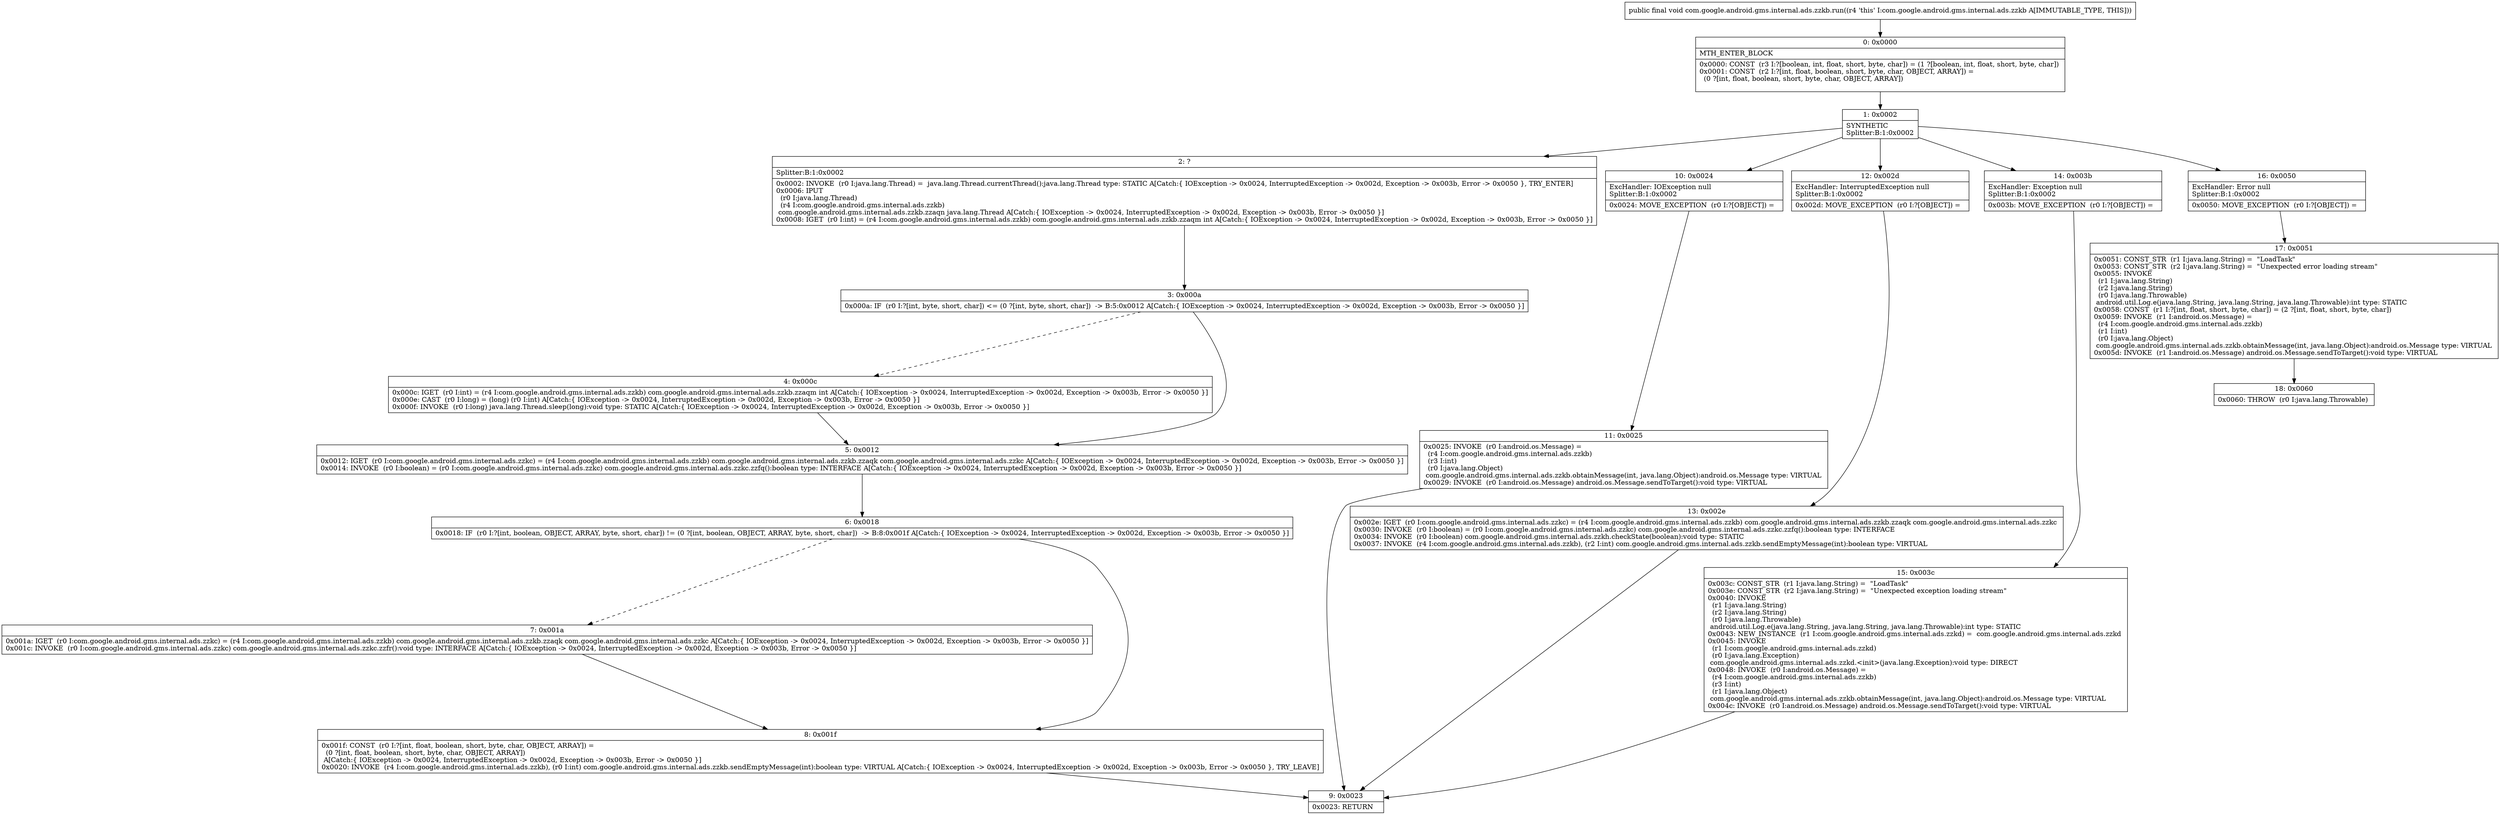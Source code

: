 digraph "CFG forcom.google.android.gms.internal.ads.zzkb.run()V" {
Node_0 [shape=record,label="{0\:\ 0x0000|MTH_ENTER_BLOCK\l|0x0000: CONST  (r3 I:?[boolean, int, float, short, byte, char]) = (1 ?[boolean, int, float, short, byte, char]) \l0x0001: CONST  (r2 I:?[int, float, boolean, short, byte, char, OBJECT, ARRAY]) = \l  (0 ?[int, float, boolean, short, byte, char, OBJECT, ARRAY])\l \l}"];
Node_1 [shape=record,label="{1\:\ 0x0002|SYNTHETIC\lSplitter:B:1:0x0002\l}"];
Node_2 [shape=record,label="{2\:\ ?|Splitter:B:1:0x0002\l|0x0002: INVOKE  (r0 I:java.lang.Thread) =  java.lang.Thread.currentThread():java.lang.Thread type: STATIC A[Catch:\{ IOException \-\> 0x0024, InterruptedException \-\> 0x002d, Exception \-\> 0x003b, Error \-\> 0x0050 \}, TRY_ENTER]\l0x0006: IPUT  \l  (r0 I:java.lang.Thread)\l  (r4 I:com.google.android.gms.internal.ads.zzkb)\l com.google.android.gms.internal.ads.zzkb.zzaqn java.lang.Thread A[Catch:\{ IOException \-\> 0x0024, InterruptedException \-\> 0x002d, Exception \-\> 0x003b, Error \-\> 0x0050 \}]\l0x0008: IGET  (r0 I:int) = (r4 I:com.google.android.gms.internal.ads.zzkb) com.google.android.gms.internal.ads.zzkb.zzaqm int A[Catch:\{ IOException \-\> 0x0024, InterruptedException \-\> 0x002d, Exception \-\> 0x003b, Error \-\> 0x0050 \}]\l}"];
Node_3 [shape=record,label="{3\:\ 0x000a|0x000a: IF  (r0 I:?[int, byte, short, char]) \<= (0 ?[int, byte, short, char])  \-\> B:5:0x0012 A[Catch:\{ IOException \-\> 0x0024, InterruptedException \-\> 0x002d, Exception \-\> 0x003b, Error \-\> 0x0050 \}]\l}"];
Node_4 [shape=record,label="{4\:\ 0x000c|0x000c: IGET  (r0 I:int) = (r4 I:com.google.android.gms.internal.ads.zzkb) com.google.android.gms.internal.ads.zzkb.zzaqm int A[Catch:\{ IOException \-\> 0x0024, InterruptedException \-\> 0x002d, Exception \-\> 0x003b, Error \-\> 0x0050 \}]\l0x000e: CAST  (r0 I:long) = (long) (r0 I:int) A[Catch:\{ IOException \-\> 0x0024, InterruptedException \-\> 0x002d, Exception \-\> 0x003b, Error \-\> 0x0050 \}]\l0x000f: INVOKE  (r0 I:long) java.lang.Thread.sleep(long):void type: STATIC A[Catch:\{ IOException \-\> 0x0024, InterruptedException \-\> 0x002d, Exception \-\> 0x003b, Error \-\> 0x0050 \}]\l}"];
Node_5 [shape=record,label="{5\:\ 0x0012|0x0012: IGET  (r0 I:com.google.android.gms.internal.ads.zzkc) = (r4 I:com.google.android.gms.internal.ads.zzkb) com.google.android.gms.internal.ads.zzkb.zzaqk com.google.android.gms.internal.ads.zzkc A[Catch:\{ IOException \-\> 0x0024, InterruptedException \-\> 0x002d, Exception \-\> 0x003b, Error \-\> 0x0050 \}]\l0x0014: INVOKE  (r0 I:boolean) = (r0 I:com.google.android.gms.internal.ads.zzkc) com.google.android.gms.internal.ads.zzkc.zzfq():boolean type: INTERFACE A[Catch:\{ IOException \-\> 0x0024, InterruptedException \-\> 0x002d, Exception \-\> 0x003b, Error \-\> 0x0050 \}]\l}"];
Node_6 [shape=record,label="{6\:\ 0x0018|0x0018: IF  (r0 I:?[int, boolean, OBJECT, ARRAY, byte, short, char]) != (0 ?[int, boolean, OBJECT, ARRAY, byte, short, char])  \-\> B:8:0x001f A[Catch:\{ IOException \-\> 0x0024, InterruptedException \-\> 0x002d, Exception \-\> 0x003b, Error \-\> 0x0050 \}]\l}"];
Node_7 [shape=record,label="{7\:\ 0x001a|0x001a: IGET  (r0 I:com.google.android.gms.internal.ads.zzkc) = (r4 I:com.google.android.gms.internal.ads.zzkb) com.google.android.gms.internal.ads.zzkb.zzaqk com.google.android.gms.internal.ads.zzkc A[Catch:\{ IOException \-\> 0x0024, InterruptedException \-\> 0x002d, Exception \-\> 0x003b, Error \-\> 0x0050 \}]\l0x001c: INVOKE  (r0 I:com.google.android.gms.internal.ads.zzkc) com.google.android.gms.internal.ads.zzkc.zzfr():void type: INTERFACE A[Catch:\{ IOException \-\> 0x0024, InterruptedException \-\> 0x002d, Exception \-\> 0x003b, Error \-\> 0x0050 \}]\l}"];
Node_8 [shape=record,label="{8\:\ 0x001f|0x001f: CONST  (r0 I:?[int, float, boolean, short, byte, char, OBJECT, ARRAY]) = \l  (0 ?[int, float, boolean, short, byte, char, OBJECT, ARRAY])\l A[Catch:\{ IOException \-\> 0x0024, InterruptedException \-\> 0x002d, Exception \-\> 0x003b, Error \-\> 0x0050 \}]\l0x0020: INVOKE  (r4 I:com.google.android.gms.internal.ads.zzkb), (r0 I:int) com.google.android.gms.internal.ads.zzkb.sendEmptyMessage(int):boolean type: VIRTUAL A[Catch:\{ IOException \-\> 0x0024, InterruptedException \-\> 0x002d, Exception \-\> 0x003b, Error \-\> 0x0050 \}, TRY_LEAVE]\l}"];
Node_9 [shape=record,label="{9\:\ 0x0023|0x0023: RETURN   \l}"];
Node_10 [shape=record,label="{10\:\ 0x0024|ExcHandler: IOException null\lSplitter:B:1:0x0002\l|0x0024: MOVE_EXCEPTION  (r0 I:?[OBJECT]) =  \l}"];
Node_11 [shape=record,label="{11\:\ 0x0025|0x0025: INVOKE  (r0 I:android.os.Message) = \l  (r4 I:com.google.android.gms.internal.ads.zzkb)\l  (r3 I:int)\l  (r0 I:java.lang.Object)\l com.google.android.gms.internal.ads.zzkb.obtainMessage(int, java.lang.Object):android.os.Message type: VIRTUAL \l0x0029: INVOKE  (r0 I:android.os.Message) android.os.Message.sendToTarget():void type: VIRTUAL \l}"];
Node_12 [shape=record,label="{12\:\ 0x002d|ExcHandler: InterruptedException null\lSplitter:B:1:0x0002\l|0x002d: MOVE_EXCEPTION  (r0 I:?[OBJECT]) =  \l}"];
Node_13 [shape=record,label="{13\:\ 0x002e|0x002e: IGET  (r0 I:com.google.android.gms.internal.ads.zzkc) = (r4 I:com.google.android.gms.internal.ads.zzkb) com.google.android.gms.internal.ads.zzkb.zzaqk com.google.android.gms.internal.ads.zzkc \l0x0030: INVOKE  (r0 I:boolean) = (r0 I:com.google.android.gms.internal.ads.zzkc) com.google.android.gms.internal.ads.zzkc.zzfq():boolean type: INTERFACE \l0x0034: INVOKE  (r0 I:boolean) com.google.android.gms.internal.ads.zzkh.checkState(boolean):void type: STATIC \l0x0037: INVOKE  (r4 I:com.google.android.gms.internal.ads.zzkb), (r2 I:int) com.google.android.gms.internal.ads.zzkb.sendEmptyMessage(int):boolean type: VIRTUAL \l}"];
Node_14 [shape=record,label="{14\:\ 0x003b|ExcHandler: Exception null\lSplitter:B:1:0x0002\l|0x003b: MOVE_EXCEPTION  (r0 I:?[OBJECT]) =  \l}"];
Node_15 [shape=record,label="{15\:\ 0x003c|0x003c: CONST_STR  (r1 I:java.lang.String) =  \"LoadTask\" \l0x003e: CONST_STR  (r2 I:java.lang.String) =  \"Unexpected exception loading stream\" \l0x0040: INVOKE  \l  (r1 I:java.lang.String)\l  (r2 I:java.lang.String)\l  (r0 I:java.lang.Throwable)\l android.util.Log.e(java.lang.String, java.lang.String, java.lang.Throwable):int type: STATIC \l0x0043: NEW_INSTANCE  (r1 I:com.google.android.gms.internal.ads.zzkd) =  com.google.android.gms.internal.ads.zzkd \l0x0045: INVOKE  \l  (r1 I:com.google.android.gms.internal.ads.zzkd)\l  (r0 I:java.lang.Exception)\l com.google.android.gms.internal.ads.zzkd.\<init\>(java.lang.Exception):void type: DIRECT \l0x0048: INVOKE  (r0 I:android.os.Message) = \l  (r4 I:com.google.android.gms.internal.ads.zzkb)\l  (r3 I:int)\l  (r1 I:java.lang.Object)\l com.google.android.gms.internal.ads.zzkb.obtainMessage(int, java.lang.Object):android.os.Message type: VIRTUAL \l0x004c: INVOKE  (r0 I:android.os.Message) android.os.Message.sendToTarget():void type: VIRTUAL \l}"];
Node_16 [shape=record,label="{16\:\ 0x0050|ExcHandler: Error null\lSplitter:B:1:0x0002\l|0x0050: MOVE_EXCEPTION  (r0 I:?[OBJECT]) =  \l}"];
Node_17 [shape=record,label="{17\:\ 0x0051|0x0051: CONST_STR  (r1 I:java.lang.String) =  \"LoadTask\" \l0x0053: CONST_STR  (r2 I:java.lang.String) =  \"Unexpected error loading stream\" \l0x0055: INVOKE  \l  (r1 I:java.lang.String)\l  (r2 I:java.lang.String)\l  (r0 I:java.lang.Throwable)\l android.util.Log.e(java.lang.String, java.lang.String, java.lang.Throwable):int type: STATIC \l0x0058: CONST  (r1 I:?[int, float, short, byte, char]) = (2 ?[int, float, short, byte, char]) \l0x0059: INVOKE  (r1 I:android.os.Message) = \l  (r4 I:com.google.android.gms.internal.ads.zzkb)\l  (r1 I:int)\l  (r0 I:java.lang.Object)\l com.google.android.gms.internal.ads.zzkb.obtainMessage(int, java.lang.Object):android.os.Message type: VIRTUAL \l0x005d: INVOKE  (r1 I:android.os.Message) android.os.Message.sendToTarget():void type: VIRTUAL \l}"];
Node_18 [shape=record,label="{18\:\ 0x0060|0x0060: THROW  (r0 I:java.lang.Throwable) \l}"];
MethodNode[shape=record,label="{public final void com.google.android.gms.internal.ads.zzkb.run((r4 'this' I:com.google.android.gms.internal.ads.zzkb A[IMMUTABLE_TYPE, THIS])) }"];
MethodNode -> Node_0;
Node_0 -> Node_1;
Node_1 -> Node_2;
Node_1 -> Node_10;
Node_1 -> Node_12;
Node_1 -> Node_14;
Node_1 -> Node_16;
Node_2 -> Node_3;
Node_3 -> Node_4[style=dashed];
Node_3 -> Node_5;
Node_4 -> Node_5;
Node_5 -> Node_6;
Node_6 -> Node_7[style=dashed];
Node_6 -> Node_8;
Node_7 -> Node_8;
Node_8 -> Node_9;
Node_10 -> Node_11;
Node_11 -> Node_9;
Node_12 -> Node_13;
Node_13 -> Node_9;
Node_14 -> Node_15;
Node_15 -> Node_9;
Node_16 -> Node_17;
Node_17 -> Node_18;
}

